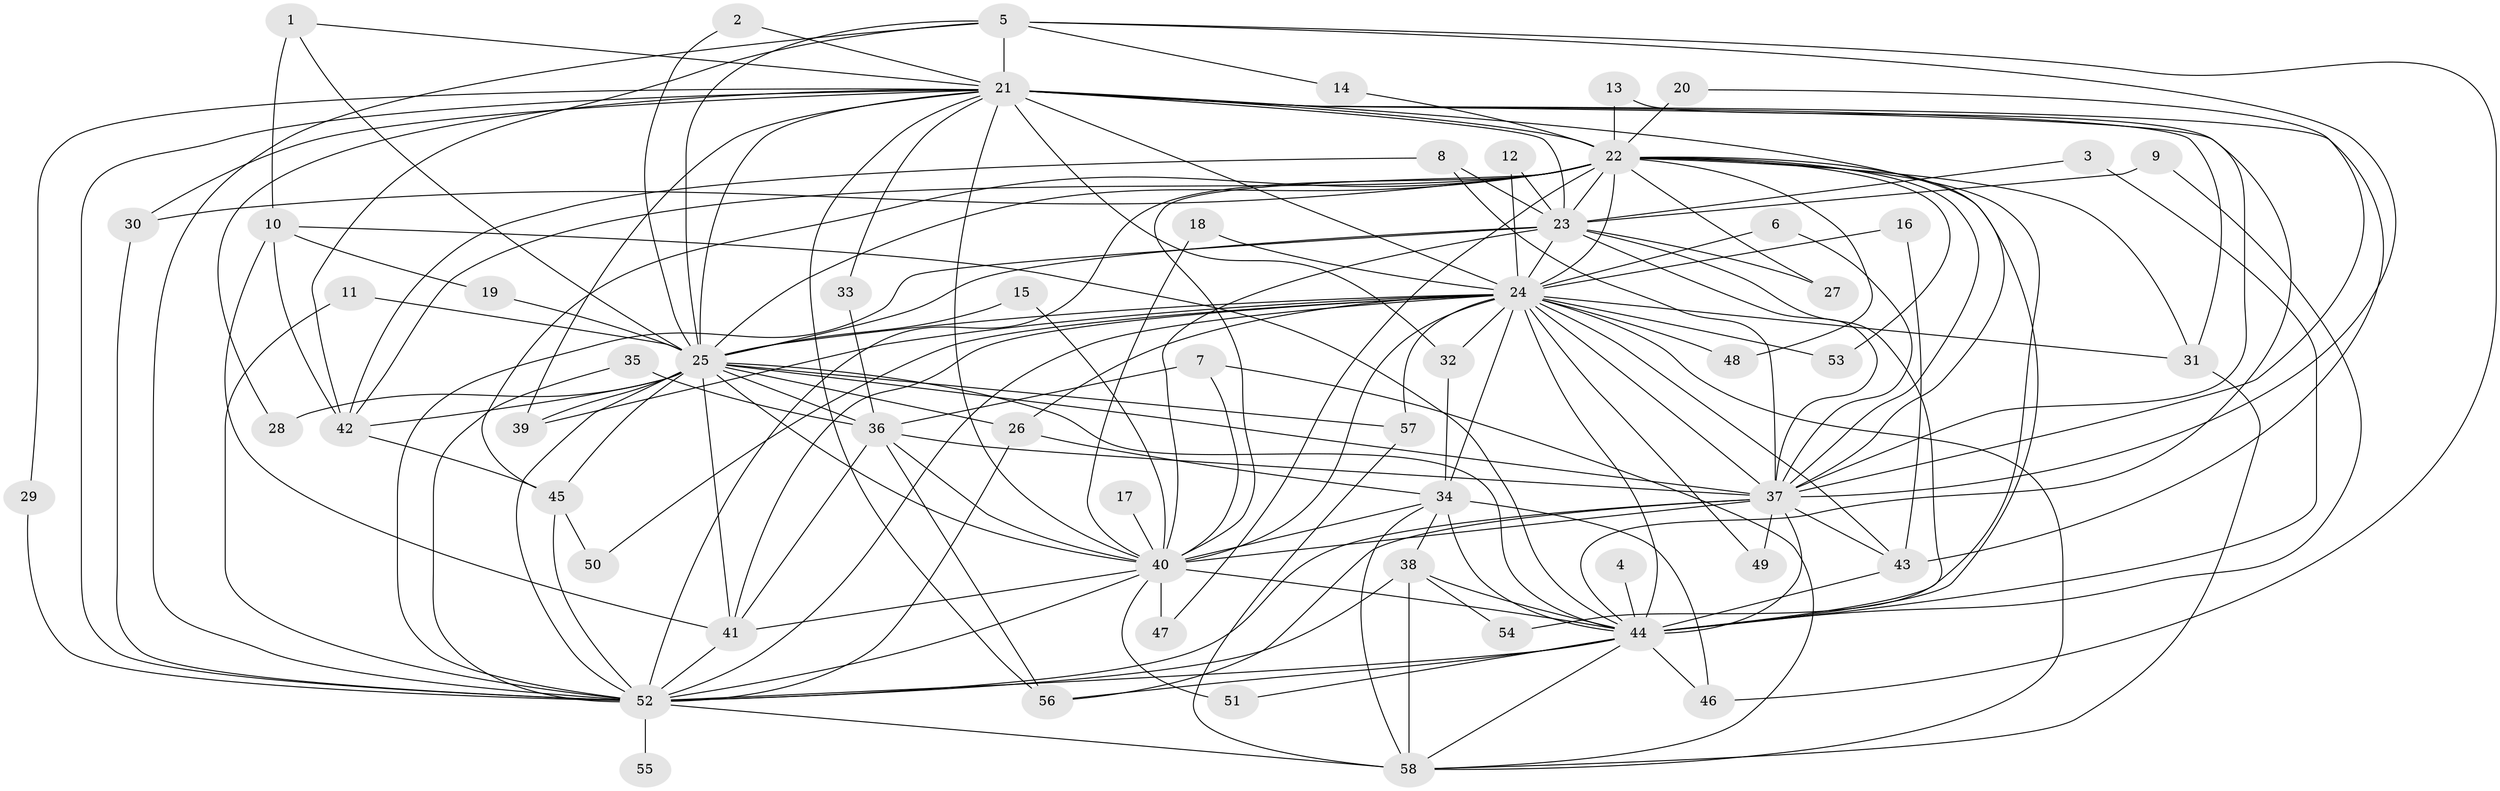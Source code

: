 // original degree distribution, {18: 0.008620689655172414, 19: 0.017241379310344827, 23: 0.008620689655172414, 26: 0.017241379310344827, 22: 0.008620689655172414, 24: 0.017241379310344827, 21: 0.008620689655172414, 3: 0.20689655172413793, 4: 0.07758620689655173, 2: 0.5431034482758621, 6: 0.034482758620689655, 7: 0.017241379310344827, 5: 0.034482758620689655}
// Generated by graph-tools (version 1.1) at 2025/49/03/09/25 03:49:35]
// undirected, 58 vertices, 162 edges
graph export_dot {
graph [start="1"]
  node [color=gray90,style=filled];
  1;
  2;
  3;
  4;
  5;
  6;
  7;
  8;
  9;
  10;
  11;
  12;
  13;
  14;
  15;
  16;
  17;
  18;
  19;
  20;
  21;
  22;
  23;
  24;
  25;
  26;
  27;
  28;
  29;
  30;
  31;
  32;
  33;
  34;
  35;
  36;
  37;
  38;
  39;
  40;
  41;
  42;
  43;
  44;
  45;
  46;
  47;
  48;
  49;
  50;
  51;
  52;
  53;
  54;
  55;
  56;
  57;
  58;
  1 -- 10 [weight=1.0];
  1 -- 21 [weight=1.0];
  1 -- 25 [weight=1.0];
  2 -- 21 [weight=1.0];
  2 -- 25 [weight=1.0];
  3 -- 23 [weight=1.0];
  3 -- 44 [weight=1.0];
  4 -- 44 [weight=1.0];
  5 -- 14 [weight=1.0];
  5 -- 21 [weight=2.0];
  5 -- 25 [weight=1.0];
  5 -- 37 [weight=1.0];
  5 -- 42 [weight=1.0];
  5 -- 46 [weight=1.0];
  5 -- 52 [weight=1.0];
  6 -- 24 [weight=1.0];
  6 -- 37 [weight=1.0];
  7 -- 36 [weight=1.0];
  7 -- 40 [weight=1.0];
  7 -- 58 [weight=1.0];
  8 -- 23 [weight=1.0];
  8 -- 37 [weight=1.0];
  8 -- 42 [weight=1.0];
  9 -- 23 [weight=1.0];
  9 -- 44 [weight=1.0];
  10 -- 19 [weight=1.0];
  10 -- 41 [weight=1.0];
  10 -- 42 [weight=1.0];
  10 -- 44 [weight=1.0];
  11 -- 25 [weight=1.0];
  11 -- 52 [weight=1.0];
  12 -- 23 [weight=1.0];
  12 -- 24 [weight=1.0];
  13 -- 22 [weight=1.0];
  13 -- 37 [weight=1.0];
  14 -- 22 [weight=1.0];
  15 -- 25 [weight=1.0];
  15 -- 40 [weight=1.0];
  16 -- 24 [weight=1.0];
  16 -- 43 [weight=1.0];
  17 -- 40 [weight=1.0];
  18 -- 24 [weight=1.0];
  18 -- 40 [weight=1.0];
  19 -- 25 [weight=1.0];
  20 -- 22 [weight=2.0];
  20 -- 37 [weight=1.0];
  21 -- 22 [weight=1.0];
  21 -- 23 [weight=1.0];
  21 -- 24 [weight=3.0];
  21 -- 25 [weight=2.0];
  21 -- 28 [weight=1.0];
  21 -- 29 [weight=1.0];
  21 -- 30 [weight=1.0];
  21 -- 31 [weight=1.0];
  21 -- 32 [weight=2.0];
  21 -- 33 [weight=1.0];
  21 -- 37 [weight=2.0];
  21 -- 39 [weight=1.0];
  21 -- 40 [weight=1.0];
  21 -- 43 [weight=1.0];
  21 -- 44 [weight=1.0];
  21 -- 52 [weight=1.0];
  21 -- 56 [weight=1.0];
  22 -- 23 [weight=2.0];
  22 -- 24 [weight=3.0];
  22 -- 25 [weight=1.0];
  22 -- 27 [weight=1.0];
  22 -- 30 [weight=1.0];
  22 -- 31 [weight=1.0];
  22 -- 37 [weight=1.0];
  22 -- 40 [weight=1.0];
  22 -- 42 [weight=1.0];
  22 -- 44 [weight=1.0];
  22 -- 45 [weight=1.0];
  22 -- 47 [weight=1.0];
  22 -- 48 [weight=1.0];
  22 -- 52 [weight=2.0];
  22 -- 53 [weight=1.0];
  22 -- 54 [weight=1.0];
  23 -- 24 [weight=2.0];
  23 -- 25 [weight=2.0];
  23 -- 27 [weight=1.0];
  23 -- 37 [weight=2.0];
  23 -- 40 [weight=2.0];
  23 -- 44 [weight=3.0];
  23 -- 52 [weight=1.0];
  24 -- 25 [weight=2.0];
  24 -- 26 [weight=1.0];
  24 -- 31 [weight=1.0];
  24 -- 32 [weight=1.0];
  24 -- 34 [weight=1.0];
  24 -- 37 [weight=2.0];
  24 -- 39 [weight=1.0];
  24 -- 40 [weight=2.0];
  24 -- 41 [weight=1.0];
  24 -- 43 [weight=2.0];
  24 -- 44 [weight=2.0];
  24 -- 48 [weight=1.0];
  24 -- 49 [weight=1.0];
  24 -- 50 [weight=1.0];
  24 -- 52 [weight=2.0];
  24 -- 53 [weight=1.0];
  24 -- 57 [weight=1.0];
  24 -- 58 [weight=1.0];
  25 -- 26 [weight=1.0];
  25 -- 28 [weight=1.0];
  25 -- 36 [weight=1.0];
  25 -- 37 [weight=1.0];
  25 -- 39 [weight=1.0];
  25 -- 40 [weight=2.0];
  25 -- 41 [weight=1.0];
  25 -- 42 [weight=1.0];
  25 -- 44 [weight=2.0];
  25 -- 45 [weight=1.0];
  25 -- 52 [weight=1.0];
  25 -- 57 [weight=1.0];
  26 -- 34 [weight=1.0];
  26 -- 52 [weight=1.0];
  29 -- 52 [weight=1.0];
  30 -- 52 [weight=1.0];
  31 -- 58 [weight=1.0];
  32 -- 34 [weight=1.0];
  33 -- 36 [weight=1.0];
  34 -- 38 [weight=1.0];
  34 -- 40 [weight=1.0];
  34 -- 44 [weight=1.0];
  34 -- 46 [weight=1.0];
  34 -- 58 [weight=2.0];
  35 -- 36 [weight=1.0];
  35 -- 52 [weight=1.0];
  36 -- 37 [weight=1.0];
  36 -- 40 [weight=1.0];
  36 -- 41 [weight=1.0];
  36 -- 56 [weight=1.0];
  37 -- 40 [weight=1.0];
  37 -- 43 [weight=1.0];
  37 -- 44 [weight=2.0];
  37 -- 49 [weight=1.0];
  37 -- 52 [weight=1.0];
  37 -- 56 [weight=1.0];
  38 -- 44 [weight=1.0];
  38 -- 52 [weight=1.0];
  38 -- 54 [weight=1.0];
  38 -- 58 [weight=1.0];
  40 -- 41 [weight=1.0];
  40 -- 44 [weight=1.0];
  40 -- 47 [weight=1.0];
  40 -- 51 [weight=1.0];
  40 -- 52 [weight=1.0];
  41 -- 52 [weight=1.0];
  42 -- 45 [weight=1.0];
  43 -- 44 [weight=1.0];
  44 -- 46 [weight=1.0];
  44 -- 51 [weight=1.0];
  44 -- 52 [weight=1.0];
  44 -- 56 [weight=1.0];
  44 -- 58 [weight=1.0];
  45 -- 50 [weight=1.0];
  45 -- 52 [weight=1.0];
  52 -- 55 [weight=1.0];
  52 -- 58 [weight=1.0];
  57 -- 58 [weight=1.0];
}
